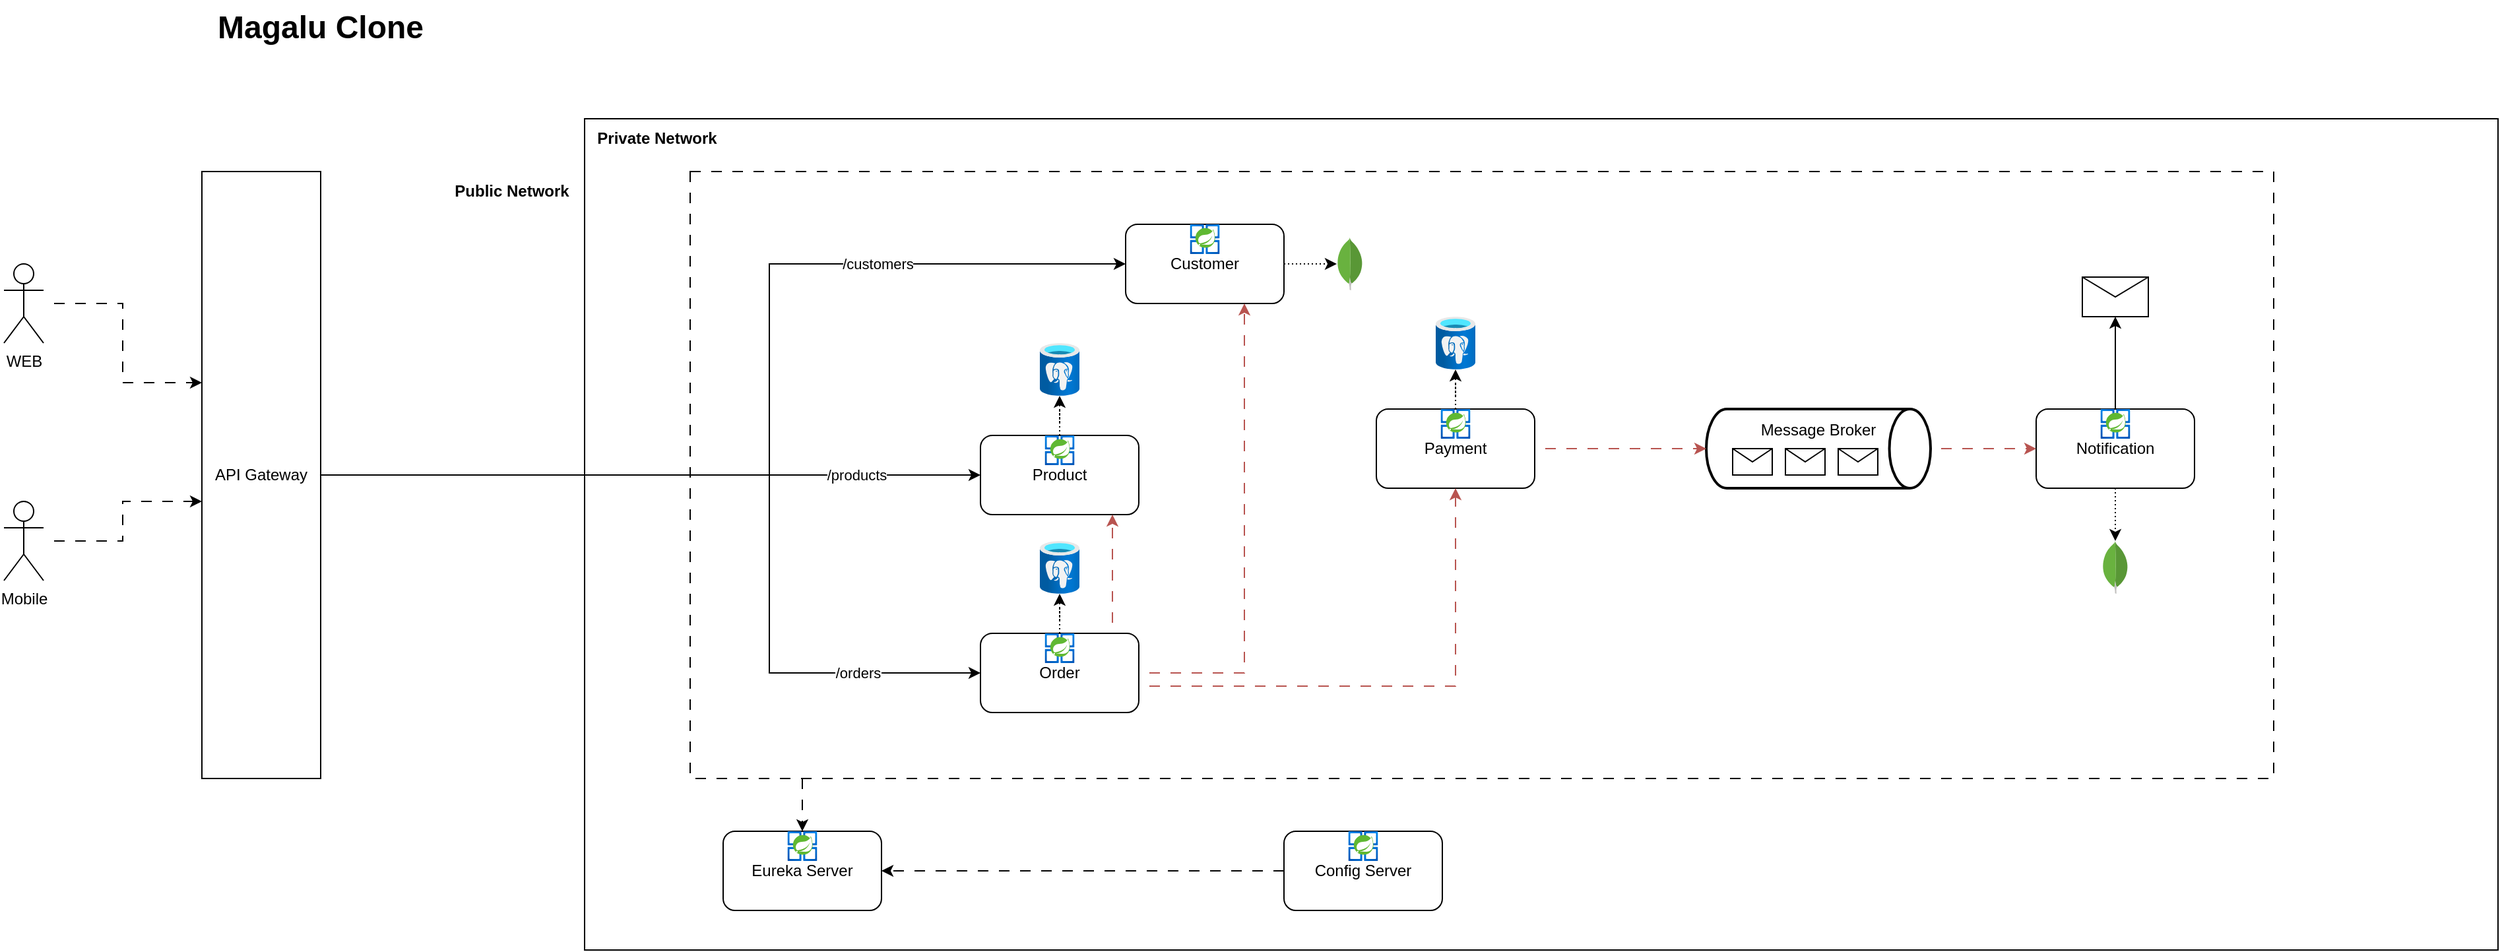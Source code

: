 <mxfile version="28.2.7">
  <diagram name="Page-1" id="mSd6kdtCAHYhD2buNeP7">
    <mxGraphModel dx="1947" dy="709" grid="1" gridSize="10" guides="1" tooltips="1" connect="1" arrows="1" fold="1" page="1" pageScale="1" pageWidth="850" pageHeight="1100" math="0" shadow="0">
      <root>
        <mxCell id="0" />
        <mxCell id="1" parent="0" />
        <mxCell id="1nJBAah4Eop48zUqPM-H-64" value="" style="rounded=0;whiteSpace=wrap;html=1;fillColor=none;" vertex="1" parent="1">
          <mxGeometry x="320" y="310" width="1450" height="630" as="geometry" />
        </mxCell>
        <mxCell id="1nJBAah4Eop48zUqPM-H-41" style="edgeStyle=orthogonalEdgeStyle;rounded=0;orthogonalLoop=1;jettySize=auto;html=1;dashed=1;dashPattern=8 8;" edge="1" parent="1" source="1nJBAah4Eop48zUqPM-H-24" target="1nJBAah4Eop48zUqPM-H-2">
          <mxGeometry relative="1" as="geometry">
            <Array as="points">
              <mxPoint x="485" y="830" />
              <mxPoint x="485" y="830" />
            </Array>
          </mxGeometry>
        </mxCell>
        <mxCell id="1nJBAah4Eop48zUqPM-H-24" value="" style="rounded=0;whiteSpace=wrap;html=1;fillColor=none;dashed=1;dashPattern=8 8;movable=0;resizable=0;rotatable=0;deletable=0;editable=0;locked=1;connectable=0;" vertex="1" parent="1">
          <mxGeometry x="400" y="350" width="1200" height="460" as="geometry" />
        </mxCell>
        <mxCell id="1nJBAah4Eop48zUqPM-H-1" value="&lt;h1 style=&quot;margin-top: 0px;&quot;&gt;Magalu Clone&lt;/h1&gt;" style="text;html=1;whiteSpace=wrap;overflow=hidden;rounded=0;" vertex="1" parent="1">
          <mxGeometry x="40" y="220" width="180" height="40" as="geometry" />
        </mxCell>
        <mxCell id="1nJBAah4Eop48zUqPM-H-8" style="edgeStyle=orthogonalEdgeStyle;rounded=0;orthogonalLoop=1;jettySize=auto;html=1;exitX=0;exitY=0.5;exitDx=0;exitDy=0;dashed=1;dashPattern=8 8;" edge="1" parent="1" source="1nJBAah4Eop48zUqPM-H-6" target="1nJBAah4Eop48zUqPM-H-2">
          <mxGeometry relative="1" as="geometry" />
        </mxCell>
        <mxCell id="1nJBAah4Eop48zUqPM-H-9" value="" style="group" vertex="1" connectable="0" parent="1">
          <mxGeometry x="425" y="850" width="120" height="60" as="geometry" />
        </mxCell>
        <mxCell id="1nJBAah4Eop48zUqPM-H-2" value="Eureka Server" style="rounded=1;whiteSpace=wrap;html=1;" vertex="1" parent="1nJBAah4Eop48zUqPM-H-9">
          <mxGeometry width="120" height="60" as="geometry" />
        </mxCell>
        <mxCell id="1nJBAah4Eop48zUqPM-H-3" value="" style="image;aspect=fixed;html=1;points=[];align=center;fontSize=12;image=img/lib/azure2/compute/Azure_Spring_Cloud.svg;" vertex="1" parent="1nJBAah4Eop48zUqPM-H-9">
          <mxGeometry x="48.75" width="22.5" height="22.5" as="geometry" />
        </mxCell>
        <mxCell id="1nJBAah4Eop48zUqPM-H-10" value="" style="group" vertex="1" connectable="0" parent="1">
          <mxGeometry x="850" y="850" width="120" height="60" as="geometry" />
        </mxCell>
        <mxCell id="1nJBAah4Eop48zUqPM-H-6" value="Config Server" style="rounded=1;whiteSpace=wrap;html=1;" vertex="1" parent="1nJBAah4Eop48zUqPM-H-10">
          <mxGeometry width="120" height="60" as="geometry" />
        </mxCell>
        <mxCell id="1nJBAah4Eop48zUqPM-H-7" value="" style="image;aspect=fixed;html=1;points=[];align=center;fontSize=12;image=img/lib/azure2/compute/Azure_Spring_Cloud.svg;" vertex="1" parent="1nJBAah4Eop48zUqPM-H-10">
          <mxGeometry x="48.75" width="22.5" height="22.5" as="geometry" />
        </mxCell>
        <mxCell id="1nJBAah4Eop48zUqPM-H-11" value="" style="group" vertex="1" connectable="0" parent="1">
          <mxGeometry x="730" y="390" width="120" height="60" as="geometry" />
        </mxCell>
        <mxCell id="1nJBAah4Eop48zUqPM-H-12" value="Customer" style="rounded=1;whiteSpace=wrap;html=1;" vertex="1" parent="1nJBAah4Eop48zUqPM-H-11">
          <mxGeometry width="120" height="60" as="geometry" />
        </mxCell>
        <mxCell id="1nJBAah4Eop48zUqPM-H-13" value="" style="image;aspect=fixed;html=1;points=[];align=center;fontSize=12;image=img/lib/azure2/compute/Azure_Spring_Cloud.svg;" vertex="1" parent="1nJBAah4Eop48zUqPM-H-11">
          <mxGeometry x="48.75" width="22.5" height="22.5" as="geometry" />
        </mxCell>
        <mxCell id="1nJBAah4Eop48zUqPM-H-14" value="" style="group" vertex="1" connectable="0" parent="1">
          <mxGeometry x="620" y="550" width="120" height="60" as="geometry" />
        </mxCell>
        <mxCell id="1nJBAah4Eop48zUqPM-H-15" value="Product" style="rounded=1;whiteSpace=wrap;html=1;" vertex="1" parent="1nJBAah4Eop48zUqPM-H-14">
          <mxGeometry width="120" height="60" as="geometry" />
        </mxCell>
        <mxCell id="1nJBAah4Eop48zUqPM-H-16" value="" style="image;aspect=fixed;html=1;points=[];align=center;fontSize=12;image=img/lib/azure2/compute/Azure_Spring_Cloud.svg;" vertex="1" parent="1nJBAah4Eop48zUqPM-H-14">
          <mxGeometry x="48.75" width="22.5" height="22.5" as="geometry" />
        </mxCell>
        <mxCell id="1nJBAah4Eop48zUqPM-H-20" value="" style="group" vertex="1" connectable="0" parent="1">
          <mxGeometry x="620" y="700" width="120" height="60" as="geometry" />
        </mxCell>
        <mxCell id="1nJBAah4Eop48zUqPM-H-21" value="Order" style="rounded=1;whiteSpace=wrap;html=1;" vertex="1" parent="1nJBAah4Eop48zUqPM-H-20">
          <mxGeometry width="120" height="60" as="geometry" />
        </mxCell>
        <mxCell id="1nJBAah4Eop48zUqPM-H-22" value="" style="image;aspect=fixed;html=1;points=[];align=center;fontSize=12;image=img/lib/azure2/compute/Azure_Spring_Cloud.svg;" vertex="1" parent="1nJBAah4Eop48zUqPM-H-20">
          <mxGeometry x="48.75" width="22.5" height="22.5" as="geometry" />
        </mxCell>
        <mxCell id="1nJBAah4Eop48zUqPM-H-25" style="edgeStyle=orthogonalEdgeStyle;rounded=0;orthogonalLoop=1;jettySize=auto;html=1;" edge="1" parent="1" source="1nJBAah4Eop48zUqPM-H-23" target="1nJBAah4Eop48zUqPM-H-12">
          <mxGeometry relative="1" as="geometry">
            <Array as="points">
              <mxPoint x="460" y="580" />
              <mxPoint x="460" y="420" />
            </Array>
          </mxGeometry>
        </mxCell>
        <mxCell id="1nJBAah4Eop48zUqPM-H-28" value="/customers" style="edgeLabel;html=1;align=center;verticalAlign=middle;resizable=0;points=[];" vertex="1" connectable="0" parent="1nJBAah4Eop48zUqPM-H-25">
          <mxGeometry x="0.646" y="-3" relative="1" as="geometry">
            <mxPoint x="-52" y="-3" as="offset" />
          </mxGeometry>
        </mxCell>
        <mxCell id="1nJBAah4Eop48zUqPM-H-26" style="edgeStyle=orthogonalEdgeStyle;rounded=0;orthogonalLoop=1;jettySize=auto;html=1;" edge="1" parent="1" source="1nJBAah4Eop48zUqPM-H-23" target="1nJBAah4Eop48zUqPM-H-15">
          <mxGeometry relative="1" as="geometry" />
        </mxCell>
        <mxCell id="1nJBAah4Eop48zUqPM-H-30" value="/products" style="edgeLabel;html=1;align=center;verticalAlign=middle;resizable=0;points=[];" vertex="1" connectable="0" parent="1nJBAah4Eop48zUqPM-H-26">
          <mxGeometry x="0.458" y="-3" relative="1" as="geometry">
            <mxPoint x="41" y="-3" as="offset" />
          </mxGeometry>
        </mxCell>
        <mxCell id="1nJBAah4Eop48zUqPM-H-27" style="edgeStyle=orthogonalEdgeStyle;rounded=0;orthogonalLoop=1;jettySize=auto;html=1;" edge="1" parent="1" source="1nJBAah4Eop48zUqPM-H-23" target="1nJBAah4Eop48zUqPM-H-21">
          <mxGeometry relative="1" as="geometry">
            <Array as="points">
              <mxPoint x="460" y="580" />
              <mxPoint x="460" y="730" />
            </Array>
          </mxGeometry>
        </mxCell>
        <mxCell id="1nJBAah4Eop48zUqPM-H-31" value="/orders" style="edgeLabel;html=1;align=center;verticalAlign=middle;resizable=0;points=[];" vertex="1" connectable="0" parent="1nJBAah4Eop48zUqPM-H-27">
          <mxGeometry x="0.687" y="-1" relative="1" as="geometry">
            <mxPoint x="8" y="-1" as="offset" />
          </mxGeometry>
        </mxCell>
        <mxCell id="1nJBAah4Eop48zUqPM-H-23" value="API Gateway" style="rounded=0;whiteSpace=wrap;html=1;" vertex="1" parent="1">
          <mxGeometry x="30" y="350" width="90" height="460" as="geometry" />
        </mxCell>
        <mxCell id="1nJBAah4Eop48zUqPM-H-32" value="" style="image;aspect=fixed;html=1;points=[];align=center;fontSize=12;image=img/lib/azure2/databases/Azure_Database_PostgreSQL_Server.svg;" vertex="1" parent="1">
          <mxGeometry x="665" y="630" width="30" height="40" as="geometry" />
        </mxCell>
        <mxCell id="1nJBAah4Eop48zUqPM-H-33" style="edgeStyle=orthogonalEdgeStyle;rounded=0;orthogonalLoop=1;jettySize=auto;html=1;dashed=1;dashPattern=1 2;" edge="1" parent="1" source="1nJBAah4Eop48zUqPM-H-21" target="1nJBAah4Eop48zUqPM-H-32">
          <mxGeometry relative="1" as="geometry" />
        </mxCell>
        <mxCell id="1nJBAah4Eop48zUqPM-H-34" value="" style="image;aspect=fixed;html=1;points=[];align=center;fontSize=12;image=img/lib/azure2/databases/Azure_Database_PostgreSQL_Server.svg;" vertex="1" parent="1">
          <mxGeometry x="665" y="480" width="30" height="40" as="geometry" />
        </mxCell>
        <mxCell id="1nJBAah4Eop48zUqPM-H-35" style="edgeStyle=orthogonalEdgeStyle;rounded=0;orthogonalLoop=1;jettySize=auto;html=1;dashed=1;dashPattern=1 2;" edge="1" parent="1" source="1nJBAah4Eop48zUqPM-H-15" target="1nJBAah4Eop48zUqPM-H-34">
          <mxGeometry relative="1" as="geometry" />
        </mxCell>
        <mxCell id="1nJBAah4Eop48zUqPM-H-36" value="" style="dashed=0;outlineConnect=0;html=1;align=center;labelPosition=center;verticalLabelPosition=bottom;verticalAlign=top;shape=mxgraph.weblogos.mongodb" vertex="1" parent="1">
          <mxGeometry x="890" y="400" width="20" height="40" as="geometry" />
        </mxCell>
        <mxCell id="1nJBAah4Eop48zUqPM-H-37" style="edgeStyle=orthogonalEdgeStyle;rounded=0;orthogonalLoop=1;jettySize=auto;html=1;dashed=1;dashPattern=1 2;" edge="1" parent="1" source="1nJBAah4Eop48zUqPM-H-12" target="1nJBAah4Eop48zUqPM-H-36">
          <mxGeometry relative="1" as="geometry" />
        </mxCell>
        <mxCell id="1nJBAah4Eop48zUqPM-H-38" style="edgeStyle=orthogonalEdgeStyle;rounded=0;orthogonalLoop=1;jettySize=auto;html=1;dashed=1;dashPattern=8 8;fillColor=#f8cecc;strokeColor=#b85450;flowAnimation=1;" edge="1" parent="1" source="1nJBAah4Eop48zUqPM-H-21" target="1nJBAah4Eop48zUqPM-H-15">
          <mxGeometry relative="1" as="geometry">
            <Array as="points">
              <mxPoint x="720" y="660" />
              <mxPoint x="720" y="660" />
            </Array>
          </mxGeometry>
        </mxCell>
        <mxCell id="1nJBAah4Eop48zUqPM-H-40" style="edgeStyle=orthogonalEdgeStyle;rounded=0;orthogonalLoop=1;jettySize=auto;html=1;dashed=1;dashPattern=8 8;fillColor=#f8cecc;strokeColor=#b85450;flowAnimation=1;" edge="1" parent="1" source="1nJBAah4Eop48zUqPM-H-21" target="1nJBAah4Eop48zUqPM-H-12">
          <mxGeometry relative="1" as="geometry">
            <Array as="points">
              <mxPoint x="820" y="730" />
            </Array>
          </mxGeometry>
        </mxCell>
        <mxCell id="1nJBAah4Eop48zUqPM-H-42" value="Private Network" style="text;html=1;whiteSpace=wrap;strokeColor=none;fillColor=none;align=center;verticalAlign=middle;rounded=0;fontStyle=1" vertex="1" parent="1">
          <mxGeometry x="320" y="310" width="110" height="30" as="geometry" />
        </mxCell>
        <mxCell id="1nJBAah4Eop48zUqPM-H-43" value="" style="group" vertex="1" connectable="0" parent="1">
          <mxGeometry x="920" y="530" width="120" height="60" as="geometry" />
        </mxCell>
        <mxCell id="1nJBAah4Eop48zUqPM-H-44" value="Payment" style="rounded=1;whiteSpace=wrap;html=1;" vertex="1" parent="1nJBAah4Eop48zUqPM-H-43">
          <mxGeometry width="120" height="60" as="geometry" />
        </mxCell>
        <mxCell id="1nJBAah4Eop48zUqPM-H-45" value="" style="image;aspect=fixed;html=1;points=[];align=center;fontSize=12;image=img/lib/azure2/compute/Azure_Spring_Cloud.svg;" vertex="1" parent="1nJBAah4Eop48zUqPM-H-43">
          <mxGeometry x="48.75" width="22.5" height="22.5" as="geometry" />
        </mxCell>
        <mxCell id="1nJBAah4Eop48zUqPM-H-46" style="edgeStyle=orthogonalEdgeStyle;rounded=0;orthogonalLoop=1;jettySize=auto;html=1;dashed=1;dashPattern=8 8;fillColor=#f8cecc;strokeColor=#b85450;flowAnimation=1;" edge="1" parent="1" source="1nJBAah4Eop48zUqPM-H-21" target="1nJBAah4Eop48zUqPM-H-44">
          <mxGeometry relative="1" as="geometry">
            <Array as="points">
              <mxPoint x="980" y="740" />
            </Array>
          </mxGeometry>
        </mxCell>
        <mxCell id="1nJBAah4Eop48zUqPM-H-47" value="" style="image;aspect=fixed;html=1;points=[];align=center;fontSize=12;image=img/lib/azure2/databases/Azure_Database_PostgreSQL_Server.svg;" vertex="1" parent="1">
          <mxGeometry x="965" y="460" width="30" height="40" as="geometry" />
        </mxCell>
        <mxCell id="1nJBAah4Eop48zUqPM-H-48" style="edgeStyle=orthogonalEdgeStyle;rounded=0;orthogonalLoop=1;jettySize=auto;html=1;dashed=1;dashPattern=1 2;" edge="1" parent="1" source="1nJBAah4Eop48zUqPM-H-44" target="1nJBAah4Eop48zUqPM-H-47">
          <mxGeometry relative="1" as="geometry" />
        </mxCell>
        <mxCell id="1nJBAah4Eop48zUqPM-H-53" value="" style="group" vertex="1" connectable="0" parent="1">
          <mxGeometry x="1170" y="530" width="170" height="60" as="geometry" />
        </mxCell>
        <mxCell id="1nJBAah4Eop48zUqPM-H-49" value="Message Broker&lt;br&gt;&lt;div&gt;&lt;br&gt;&lt;br&gt;&lt;/div&gt;" style="strokeWidth=2;html=1;shape=mxgraph.flowchart.direct_data;whiteSpace=wrap;" vertex="1" parent="1nJBAah4Eop48zUqPM-H-53">
          <mxGeometry width="170" height="60" as="geometry" />
        </mxCell>
        <mxCell id="1nJBAah4Eop48zUqPM-H-50" value="" style="shape=message;html=1;html=1;outlineConnect=0;labelPosition=center;verticalLabelPosition=bottom;align=center;verticalAlign=top;" vertex="1" parent="1nJBAah4Eop48zUqPM-H-53">
          <mxGeometry x="20" y="30" width="30" height="20" as="geometry" />
        </mxCell>
        <mxCell id="1nJBAah4Eop48zUqPM-H-51" value="" style="shape=message;html=1;html=1;outlineConnect=0;labelPosition=center;verticalLabelPosition=bottom;align=center;verticalAlign=top;" vertex="1" parent="1nJBAah4Eop48zUqPM-H-53">
          <mxGeometry x="60" y="30" width="30" height="20" as="geometry" />
        </mxCell>
        <mxCell id="1nJBAah4Eop48zUqPM-H-52" value="" style="shape=message;html=1;html=1;outlineConnect=0;labelPosition=center;verticalLabelPosition=bottom;align=center;verticalAlign=top;" vertex="1" parent="1nJBAah4Eop48zUqPM-H-53">
          <mxGeometry x="100" y="30" width="30" height="20" as="geometry" />
        </mxCell>
        <mxCell id="1nJBAah4Eop48zUqPM-H-54" style="edgeStyle=orthogonalEdgeStyle;rounded=0;orthogonalLoop=1;jettySize=auto;html=1;dashed=1;dashPattern=8 8;fillColor=#f8cecc;strokeColor=#b85450;flowAnimation=1;" edge="1" parent="1" source="1nJBAah4Eop48zUqPM-H-44" target="1nJBAah4Eop48zUqPM-H-49">
          <mxGeometry relative="1" as="geometry" />
        </mxCell>
        <mxCell id="1nJBAah4Eop48zUqPM-H-55" value="" style="group" vertex="1" connectable="0" parent="1">
          <mxGeometry x="1420" y="530" width="120" height="60" as="geometry" />
        </mxCell>
        <mxCell id="1nJBAah4Eop48zUqPM-H-56" value="Notification" style="rounded=1;whiteSpace=wrap;html=1;" vertex="1" parent="1nJBAah4Eop48zUqPM-H-55">
          <mxGeometry width="120" height="60" as="geometry" />
        </mxCell>
        <mxCell id="1nJBAah4Eop48zUqPM-H-57" value="" style="image;aspect=fixed;html=1;points=[];align=center;fontSize=12;image=img/lib/azure2/compute/Azure_Spring_Cloud.svg;" vertex="1" parent="1nJBAah4Eop48zUqPM-H-55">
          <mxGeometry x="48.75" width="22.5" height="22.5" as="geometry" />
        </mxCell>
        <mxCell id="1nJBAah4Eop48zUqPM-H-58" style="edgeStyle=orthogonalEdgeStyle;rounded=0;orthogonalLoop=1;jettySize=auto;html=1;dashed=1;fillColor=#f8cecc;strokeColor=#b85450;flowAnimation=1;dashPattern=8 8;" edge="1" parent="1" source="1nJBAah4Eop48zUqPM-H-49" target="1nJBAah4Eop48zUqPM-H-56">
          <mxGeometry relative="1" as="geometry" />
        </mxCell>
        <mxCell id="1nJBAah4Eop48zUqPM-H-59" value="" style="dashed=0;outlineConnect=0;html=1;align=center;labelPosition=center;verticalLabelPosition=bottom;verticalAlign=top;shape=mxgraph.weblogos.mongodb" vertex="1" parent="1">
          <mxGeometry x="1470" y="630" width="20" height="40" as="geometry" />
        </mxCell>
        <mxCell id="1nJBAah4Eop48zUqPM-H-60" style="edgeStyle=orthogonalEdgeStyle;rounded=0;orthogonalLoop=1;jettySize=auto;html=1;dashed=1;dashPattern=1 2;" edge="1" parent="1" source="1nJBAah4Eop48zUqPM-H-56" target="1nJBAah4Eop48zUqPM-H-59">
          <mxGeometry relative="1" as="geometry" />
        </mxCell>
        <mxCell id="1nJBAah4Eop48zUqPM-H-61" value="" style="shape=message;html=1;html=1;outlineConnect=0;labelPosition=center;verticalLabelPosition=bottom;align=center;verticalAlign=top;" vertex="1" parent="1">
          <mxGeometry x="1455" y="430" width="50" height="30" as="geometry" />
        </mxCell>
        <mxCell id="1nJBAah4Eop48zUqPM-H-62" style="edgeStyle=orthogonalEdgeStyle;rounded=0;orthogonalLoop=1;jettySize=auto;html=1;" edge="1" parent="1" source="1nJBAah4Eop48zUqPM-H-56" target="1nJBAah4Eop48zUqPM-H-61">
          <mxGeometry relative="1" as="geometry" />
        </mxCell>
        <mxCell id="1nJBAah4Eop48zUqPM-H-65" value="Public Network" style="text;html=1;whiteSpace=wrap;strokeColor=none;fillColor=none;align=center;verticalAlign=middle;rounded=0;fontStyle=1" vertex="1" parent="1">
          <mxGeometry x="210" y="350" width="110" height="30" as="geometry" />
        </mxCell>
        <mxCell id="1nJBAah4Eop48zUqPM-H-75" style="edgeStyle=orthogonalEdgeStyle;rounded=0;orthogonalLoop=1;jettySize=auto;html=1;flowAnimation=1;" edge="1" parent="1" source="1nJBAah4Eop48zUqPM-H-66" target="1nJBAah4Eop48zUqPM-H-23">
          <mxGeometry relative="1" as="geometry">
            <Array as="points">
              <mxPoint x="-30" y="450" />
              <mxPoint x="-30" y="510" />
            </Array>
          </mxGeometry>
        </mxCell>
        <mxCell id="1nJBAah4Eop48zUqPM-H-66" value="WEB" style="shape=umlActor;verticalLabelPosition=bottom;verticalAlign=top;html=1;outlineConnect=0;" vertex="1" parent="1">
          <mxGeometry x="-120" y="420" width="30" height="60" as="geometry" />
        </mxCell>
        <mxCell id="1nJBAah4Eop48zUqPM-H-74" style="edgeStyle=orthogonalEdgeStyle;rounded=0;orthogonalLoop=1;jettySize=auto;html=1;flowAnimation=1;" edge="1" parent="1" source="1nJBAah4Eop48zUqPM-H-67" target="1nJBAah4Eop48zUqPM-H-23">
          <mxGeometry relative="1" as="geometry">
            <Array as="points">
              <mxPoint x="-30" y="630" />
              <mxPoint x="-30" y="600" />
            </Array>
          </mxGeometry>
        </mxCell>
        <mxCell id="1nJBAah4Eop48zUqPM-H-67" value="Mobile" style="shape=umlActor;verticalLabelPosition=bottom;verticalAlign=top;html=1;outlineConnect=0;" vertex="1" parent="1">
          <mxGeometry x="-120" y="600" width="30" height="60" as="geometry" />
        </mxCell>
      </root>
    </mxGraphModel>
  </diagram>
</mxfile>
